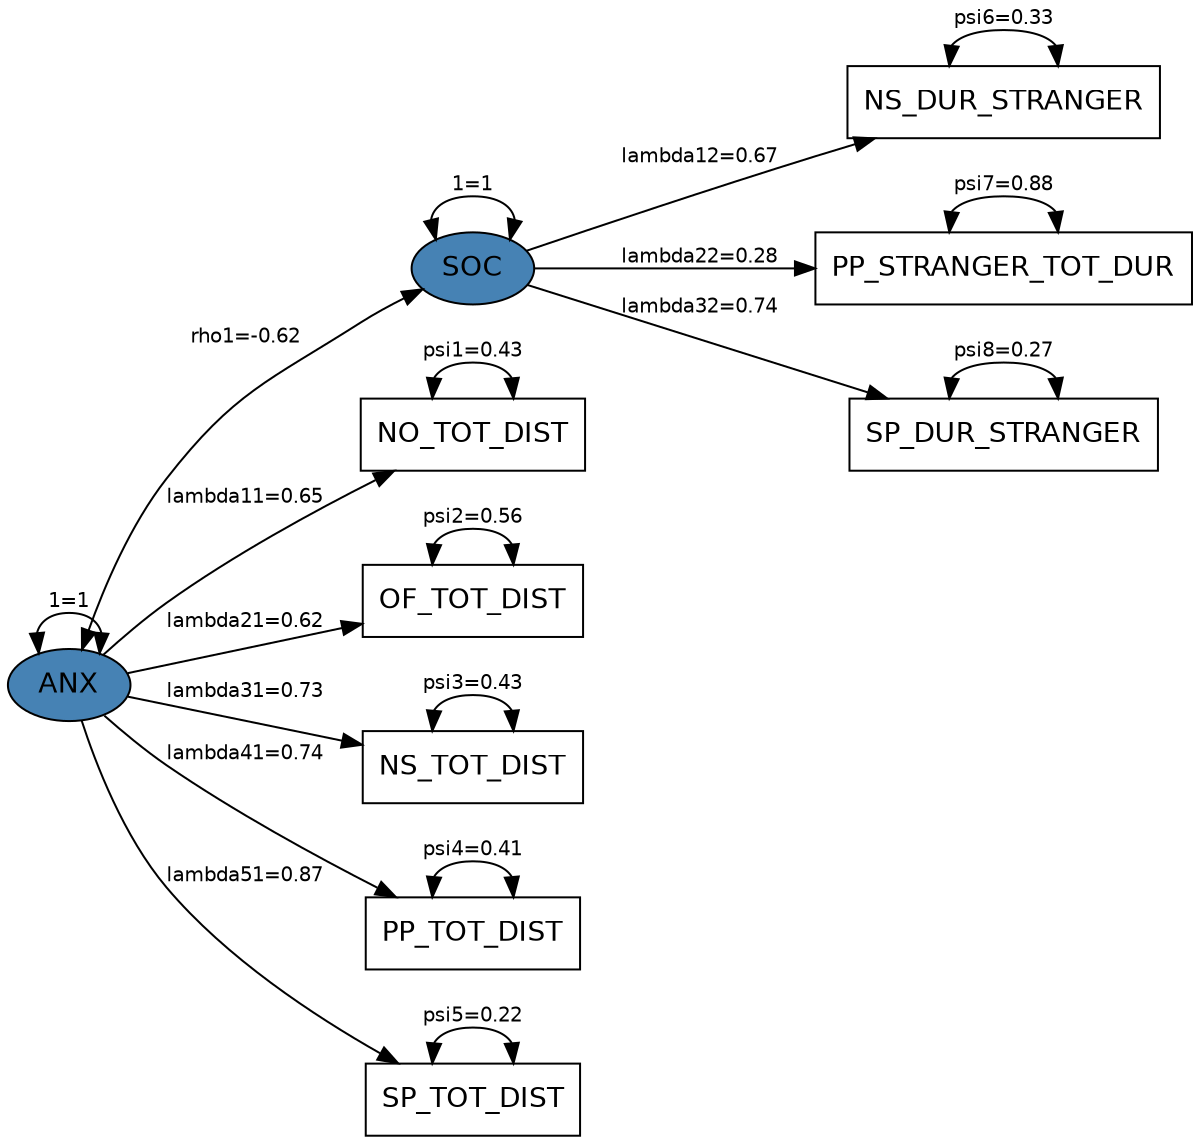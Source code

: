 digraph "Risk_Model2" {
  rankdir=LR;
  size="8,8";
  node [fontname="Helvetica" fontsize=14 fillcolor="steelblue" shape=box style=filled];
  edge [fontname="Helvetica" fontsize=10];
  center=1;
  "ANX" [shape=ellipse]
  "SOC" [shape=ellipse]
  "NO_TOT_DIST" [fillcolor="transparent"]
  "OF_TOT_DIST" [fillcolor="transparent"]
  "NS_TOT_DIST" [fillcolor="transparent"]
  "PP_TOT_DIST" [fillcolor="transparent"]
  "SP_TOT_DIST" [fillcolor="transparent"]
  "NS_DUR_STRANGER" [fillcolor="transparent"]
  "PP_STRANGER_TOT_DUR" [fillcolor="transparent"]
  "SP_DUR_STRANGER" [fillcolor="transparent"]
  "ANX" -> "NO_TOT_DIST" [label="lambda11=0.65" color=black penwidth=1.001];
  "ANX" -> "OF_TOT_DIST" [label="lambda21=0.62" color=black penwidth=1.001];
  "ANX" -> "NS_TOT_DIST" [label="lambda31=0.73" color=black penwidth=1.001];
  "ANX" -> "PP_TOT_DIST" [label="lambda41=0.74" color=black penwidth=1.001];
  "ANX" -> "SP_TOT_DIST" [label="lambda51=0.87" color=black penwidth=1.001];
  "SOC" -> "NS_DUR_STRANGER" [label="lambda12=0.67" color=black penwidth=1.001];
  "SOC" -> "PP_STRANGER_TOT_DUR" [label="lambda22=0.28" color=black penwidth=1.001];
  "SOC" -> "SP_DUR_STRANGER" [label="lambda32=0.74" color=black penwidth=1.001];
  "NO_TOT_DIST" -> "NO_TOT_DIST" [label="psi1=0.43" dir=both color=black penwidth=1.001];
  "OF_TOT_DIST" -> "OF_TOT_DIST" [label="psi2=0.56" dir=both color=black penwidth=1.001];
  "NS_TOT_DIST" -> "NS_TOT_DIST" [label="psi3=0.43" dir=both color=black penwidth=1.001];
  "PP_TOT_DIST" -> "PP_TOT_DIST" [label="psi4=0.41" dir=both color=black penwidth=1.001];
  "SP_TOT_DIST" -> "SP_TOT_DIST" [label="psi5=0.22" dir=both color=black penwidth=1.001];
  "NS_DUR_STRANGER" -> "NS_DUR_STRANGER" [label="psi6=0.33" dir=both color=black penwidth=1.001];
  "PP_STRANGER_TOT_DUR" -> "PP_STRANGER_TOT_DUR" [label="psi7=0.88" dir=both color=black penwidth=1.001];
  "SP_DUR_STRANGER" -> "SP_DUR_STRANGER" [label="psi8=0.27" dir=both color=black penwidth=1.001];
  "ANX" -> "ANX" [label="1=1" dir=both color=black penwidth=1.001];
  "SOC" -> "SOC" [label="1=1" dir=both color=black penwidth=1.001];
  "ANX" -> "SOC" [label="rho1=-0.62" dir=both color=black penwidth=1.001];
}

